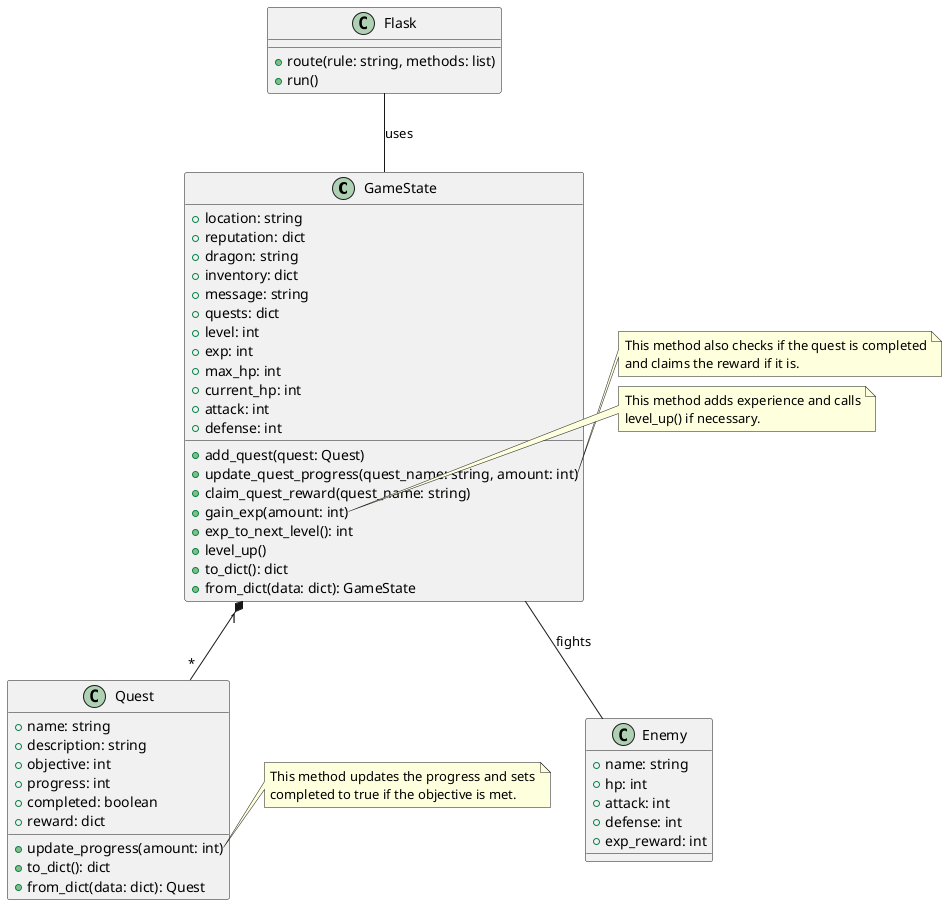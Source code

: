 @startuml
class GameState {
  +location: string
  +reputation: dict
  +dragon: string
  +inventory: dict
  +message: string
  +quests: dict
  +level: int
  +exp: int
  +max_hp: int
  +current_hp: int
  +attack: int
  +defense: int
  +add_quest(quest: Quest)
  +update_quest_progress(quest_name: string, amount: int)
  +claim_quest_reward(quest_name: string)
  +gain_exp(amount: int)
  +exp_to_next_level(): int
  +level_up()
  +to_dict(): dict
  +from_dict(data: dict): GameState
}

class Quest {
  +name: string
  +description: string
  +objective: int
  +progress: int
  +completed: boolean
  +reward: dict
  +update_progress(amount: int)
  +to_dict(): dict
  +from_dict(data: dict): Quest
}

class Enemy {
  +name: string
  +hp: int
  +attack: int
  +defense: int
  +exp_reward: int
}

class Flask {
  +route(rule: string, methods: list)
  +run()
}

GameState "1" *-- "*" Quest
GameState -- Enemy : fights
Flask -- GameState : uses

note right of GameState::update_quest_progress
  This method also checks if the quest is completed
  and claims the reward if it is.
end note

note right of Quest::update_progress
  This method updates the progress and sets
  completed to true if the objective is met.
end note

note right of GameState::gain_exp
  This method adds experience and calls
  level_up() if necessary.
end note
@enduml
